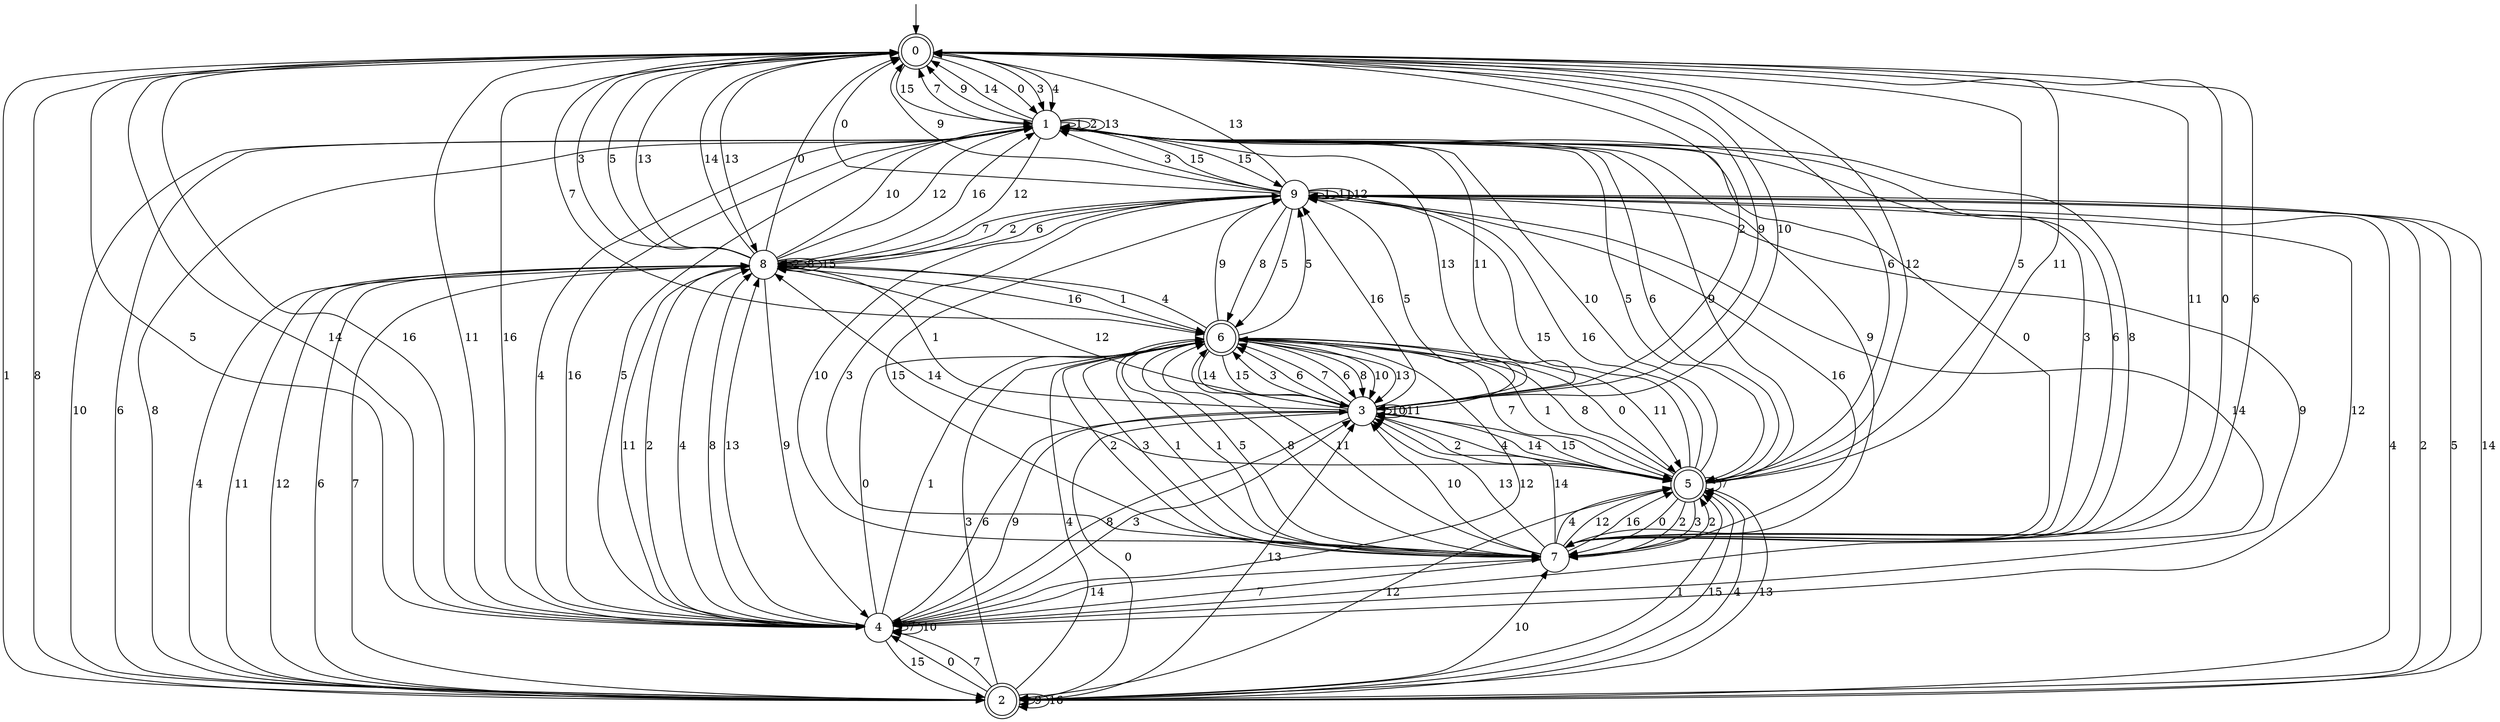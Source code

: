 digraph g {

	s0 [shape="doublecircle" label="0"];
	s1 [shape="circle" label="1"];
	s2 [shape="doublecircle" label="2"];
	s3 [shape="circle" label="3"];
	s4 [shape="circle" label="4"];
	s5 [shape="doublecircle" label="5"];
	s6 [shape="doublecircle" label="6"];
	s7 [shape="circle" label="7"];
	s8 [shape="circle" label="8"];
	s9 [shape="circle" label="9"];
	s0 -> s1 [label="0"];
	s0 -> s2 [label="1"];
	s0 -> s3 [label="2"];
	s0 -> s1 [label="3"];
	s0 -> s1 [label="4"];
	s0 -> s4 [label="5"];
	s0 -> s5 [label="6"];
	s0 -> s6 [label="7"];
	s0 -> s2 [label="8"];
	s0 -> s3 [label="9"];
	s0 -> s3 [label="10"];
	s0 -> s7 [label="11"];
	s0 -> s5 [label="12"];
	s0 -> s8 [label="13"];
	s0 -> s4 [label="14"];
	s0 -> s1 [label="15"];
	s0 -> s4 [label="16"];
	s1 -> s7 [label="0"];
	s1 -> s1 [label="1"];
	s1 -> s1 [label="2"];
	s1 -> s7 [label="3"];
	s1 -> s4 [label="4"];
	s1 -> s5 [label="5"];
	s1 -> s7 [label="6"];
	s1 -> s0 [label="7"];
	s1 -> s7 [label="8"];
	s1 -> s0 [label="9"];
	s1 -> s2 [label="10"];
	s1 -> s3 [label="11"];
	s1 -> s8 [label="12"];
	s1 -> s1 [label="13"];
	s1 -> s0 [label="14"];
	s1 -> s9 [label="15"];
	s1 -> s4 [label="16"];
	s2 -> s4 [label="0"];
	s2 -> s5 [label="1"];
	s2 -> s9 [label="2"];
	s2 -> s6 [label="3"];
	s2 -> s6 [label="4"];
	s2 -> s9 [label="5"];
	s2 -> s1 [label="6"];
	s2 -> s4 [label="7"];
	s2 -> s1 [label="8"];
	s2 -> s2 [label="9"];
	s2 -> s7 [label="10"];
	s2 -> s8 [label="11"];
	s2 -> s8 [label="12"];
	s2 -> s3 [label="13"];
	s2 -> s9 [label="14"];
	s2 -> s5 [label="15"];
	s2 -> s2 [label="16"];
	s3 -> s2 [label="0"];
	s3 -> s8 [label="1"];
	s3 -> s5 [label="2"];
	s3 -> s6 [label="3"];
	s3 -> s5 [label="4"];
	s3 -> s9 [label="5"];
	s3 -> s6 [label="6"];
	s3 -> s6 [label="7"];
	s3 -> s4 [label="8"];
	s3 -> s4 [label="9"];
	s3 -> s3 [label="10"];
	s3 -> s3 [label="11"];
	s3 -> s8 [label="12"];
	s3 -> s1 [label="13"];
	s3 -> s5 [label="14"];
	s3 -> s5 [label="15"];
	s3 -> s9 [label="16"];
	s4 -> s6 [label="0"];
	s4 -> s6 [label="1"];
	s4 -> s8 [label="2"];
	s4 -> s3 [label="3"];
	s4 -> s8 [label="4"];
	s4 -> s1 [label="5"];
	s4 -> s3 [label="6"];
	s4 -> s4 [label="7"];
	s4 -> s8 [label="8"];
	s4 -> s9 [label="9"];
	s4 -> s4 [label="10"];
	s4 -> s0 [label="11"];
	s4 -> s9 [label="12"];
	s4 -> s8 [label="13"];
	s4 -> s7 [label="14"];
	s4 -> s2 [label="15"];
	s4 -> s0 [label="16"];
	s5 -> s7 [label="0"];
	s5 -> s6 [label="1"];
	s5 -> s7 [label="2"];
	s5 -> s7 [label="3"];
	s5 -> s2 [label="4"];
	s5 -> s0 [label="5"];
	s5 -> s1 [label="6"];
	s5 -> s5 [label="7"];
	s5 -> s6 [label="8"];
	s5 -> s1 [label="9"];
	s5 -> s1 [label="10"];
	s5 -> s0 [label="11"];
	s5 -> s2 [label="12"];
	s5 -> s2 [label="13"];
	s5 -> s8 [label="14"];
	s5 -> s9 [label="15"];
	s5 -> s9 [label="16"];
	s6 -> s5 [label="0"];
	s6 -> s7 [label="1"];
	s6 -> s7 [label="2"];
	s6 -> s7 [label="3"];
	s6 -> s8 [label="4"];
	s6 -> s9 [label="5"];
	s6 -> s3 [label="6"];
	s6 -> s5 [label="7"];
	s6 -> s3 [label="8"];
	s6 -> s9 [label="9"];
	s6 -> s3 [label="10"];
	s6 -> s5 [label="11"];
	s6 -> s4 [label="12"];
	s6 -> s3 [label="13"];
	s6 -> s3 [label="14"];
	s6 -> s3 [label="15"];
	s6 -> s8 [label="16"];
	s7 -> s0 [label="0"];
	s7 -> s6 [label="1"];
	s7 -> s5 [label="2"];
	s7 -> s9 [label="3"];
	s7 -> s5 [label="4"];
	s7 -> s6 [label="5"];
	s7 -> s0 [label="6"];
	s7 -> s4 [label="7"];
	s7 -> s6 [label="8"];
	s7 -> s1 [label="9"];
	s7 -> s3 [label="10"];
	s7 -> s6 [label="11"];
	s7 -> s5 [label="12"];
	s7 -> s3 [label="13"];
	s7 -> s3 [label="14"];
	s7 -> s9 [label="15"];
	s7 -> s5 [label="16"];
	s8 -> s0 [label="0"];
	s8 -> s6 [label="1"];
	s8 -> s8 [label="2"];
	s8 -> s0 [label="3"];
	s8 -> s2 [label="4"];
	s8 -> s0 [label="5"];
	s8 -> s2 [label="6"];
	s8 -> s2 [label="7"];
	s8 -> s8 [label="8"];
	s8 -> s4 [label="9"];
	s8 -> s1 [label="10"];
	s8 -> s4 [label="11"];
	s8 -> s1 [label="12"];
	s8 -> s0 [label="13"];
	s8 -> s0 [label="14"];
	s8 -> s8 [label="15"];
	s8 -> s1 [label="16"];
	s9 -> s0 [label="0"];
	s9 -> s9 [label="1"];
	s9 -> s8 [label="2"];
	s9 -> s1 [label="3"];
	s9 -> s2 [label="4"];
	s9 -> s6 [label="5"];
	s9 -> s8 [label="6"];
	s9 -> s8 [label="7"];
	s9 -> s6 [label="8"];
	s9 -> s0 [label="9"];
	s9 -> s7 [label="10"];
	s9 -> s9 [label="11"];
	s9 -> s9 [label="12"];
	s9 -> s0 [label="13"];
	s9 -> s4 [label="14"];
	s9 -> s1 [label="15"];
	s9 -> s7 [label="16"];

__start0 [label="" shape="none" width="0" height="0"];
__start0 -> s0;

}
